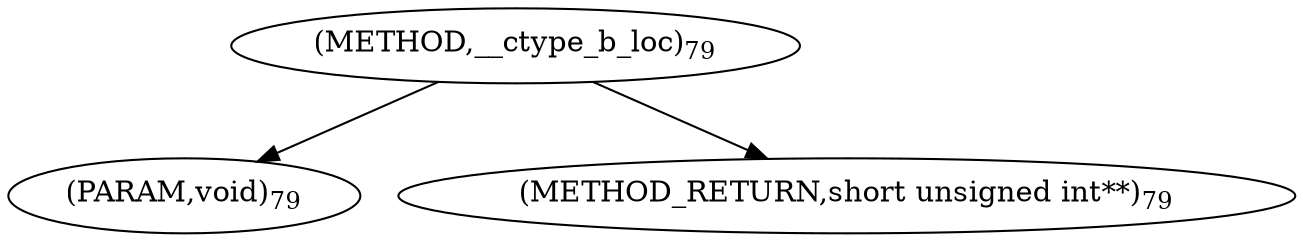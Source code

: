digraph "__ctype_b_loc" {  
"2919" [label = <(METHOD,__ctype_b_loc)<SUB>79</SUB>> ]
"2920" [label = <(PARAM,void)<SUB>79</SUB>> ]
"2921" [label = <(METHOD_RETURN,short unsigned int**)<SUB>79</SUB>> ]
  "2919" -> "2920" 
  "2919" -> "2921" 
}
